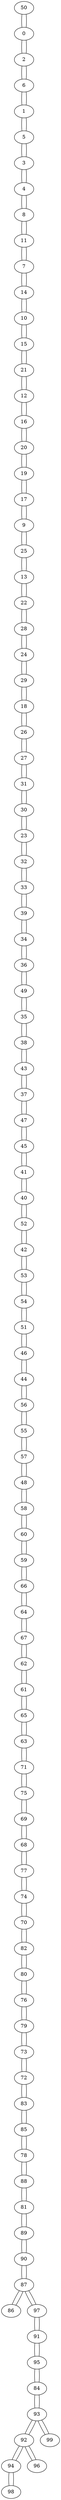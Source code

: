 graph {
50 -- 0
0 -- 50
0 -- 2
2 -- 0
2 -- 6
6 -- 2
6 -- 1
1 -- 6
1 -- 5
5 -- 1
5 -- 3
3 -- 5
3 -- 4
4 -- 3
4 -- 8
8 -- 4
8 -- 11
11 -- 8
11 -- 7
7 -- 11
7 -- 14
14 -- 7
14 -- 10
10 -- 14
10 -- 15
15 -- 10
15 -- 21
21 -- 15
21 -- 12
12 -- 21
12 -- 16
16 -- 12
16 -- 20
20 -- 16
20 -- 19
19 -- 20
19 -- 17
17 -- 19
17 -- 9
9 -- 17
9 -- 25
25 -- 9
25 -- 13
13 -- 25
13 -- 22
22 -- 13
22 -- 28
28 -- 22
28 -- 24
24 -- 28
24 -- 29
29 -- 24
29 -- 18
18 -- 29
18 -- 26
26 -- 18
26 -- 27
27 -- 26
27 -- 31
31 -- 27
31 -- 30
30 -- 31
30 -- 23
23 -- 30
23 -- 32
32 -- 23
32 -- 33
33 -- 32
33 -- 39
39 -- 33
39 -- 34
34 -- 39
34 -- 36
36 -- 34
36 -- 49
49 -- 36
49 -- 35
35 -- 49
35 -- 38
38 -- 35
38 -- 43
43 -- 38
43 -- 37
37 -- 43
37 -- 47
47 -- 37
47 -- 45
45 -- 47
45 -- 41
41 -- 45
41 -- 40
40 -- 41
40 -- 52
52 -- 40
52 -- 42
42 -- 52
42 -- 53
53 -- 42
53 -- 54
54 -- 53
54 -- 51
51 -- 54
51 -- 46
46 -- 51
46 -- 44
44 -- 46
44 -- 56
56 -- 44
56 -- 55
55 -- 56
55 -- 57
57 -- 55
57 -- 48
48 -- 57
48 -- 58
58 -- 48
58 -- 60
60 -- 58
60 -- 59
59 -- 60
59 -- 66
66 -- 59
66 -- 64
64 -- 66
64 -- 67
67 -- 64
67 -- 62
62 -- 67
62 -- 61
61 -- 62
61 -- 65
65 -- 61
65 -- 63
63 -- 65
63 -- 71
71 -- 63
71 -- 75
75 -- 71
75 -- 69
69 -- 75
69 -- 68
68 -- 69
68 -- 77
77 -- 68
77 -- 74
74 -- 77
74 -- 70
70 -- 74
70 -- 82
82 -- 70
82 -- 80
80 -- 82
80 -- 76
76 -- 80
76 -- 79
79 -- 76
79 -- 73
73 -- 79
73 -- 72
72 -- 73
72 -- 83
83 -- 72
83 -- 85
85 -- 83
85 -- 78
78 -- 85
78 -- 88
88 -- 78
88 -- 81
81 -- 88
81 -- 89
89 -- 81
89 -- 90
90 -- 89
90 -- 87
87 -- 90
87 -- 86
87 -- 97
86 -- 87
97 -- 87
97 -- 91
91 -- 97
91 -- 95
95 -- 91
95 -- 84
84 -- 95
84 -- 93
93 -- 84
93 -- 92
93 -- 99
92 -- 93
92 -- 94
92 -- 96
94 -- 92
94 -- 98
98 -- 94
96 -- 92
99 -- 93
}
